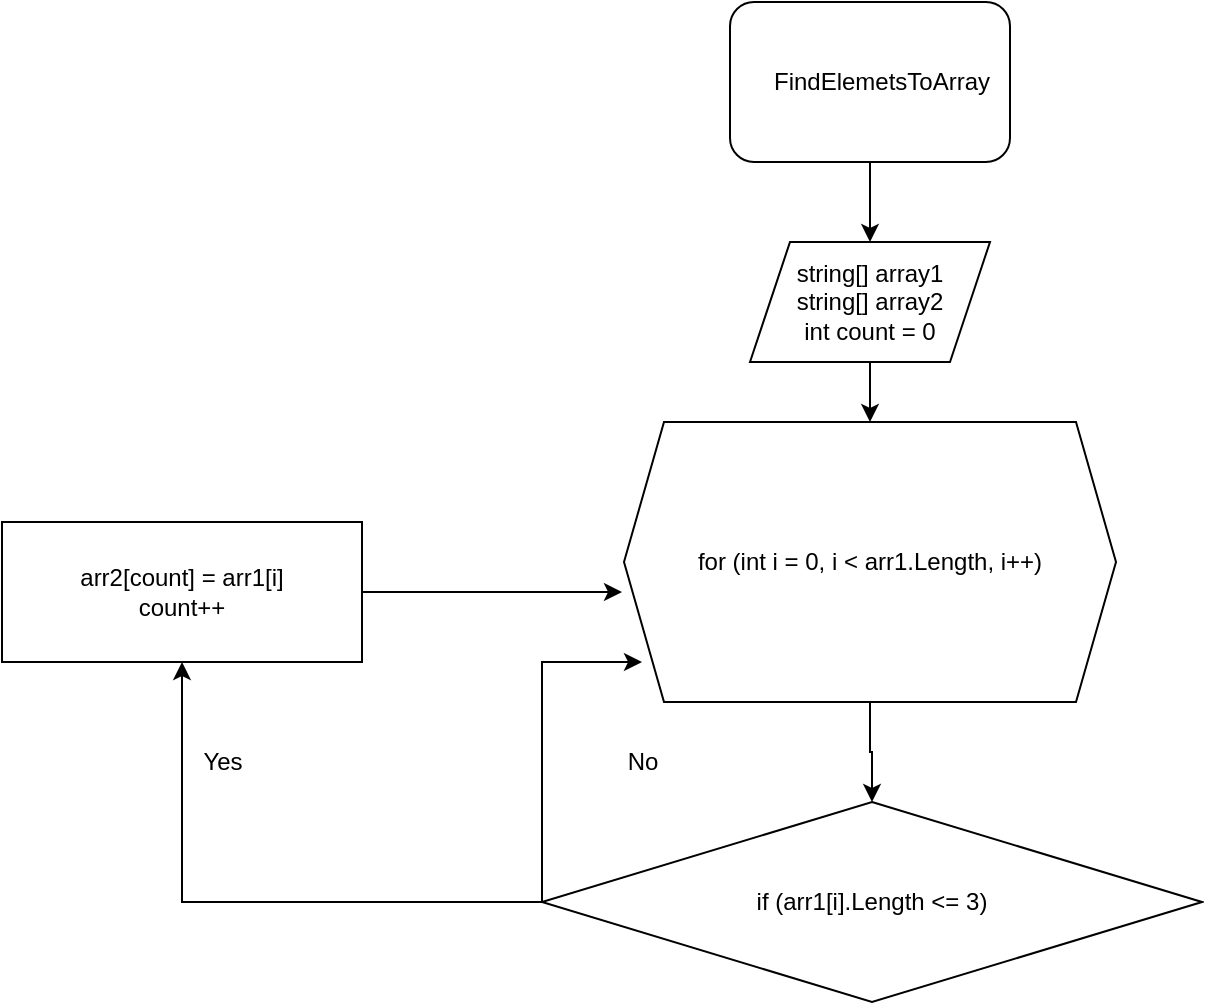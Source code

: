 <mxfile version="20.8.10" type="device"><diagram name="Страница 1" id="2Fsl-q3djyhQoypYu-Lm"><mxGraphModel dx="2245" dy="828" grid="1" gridSize="10" guides="1" tooltips="1" connect="1" arrows="1" fold="1" page="1" pageScale="1" pageWidth="827" pageHeight="1169" math="0" shadow="0"><root><mxCell id="0"/><mxCell id="1" parent="0"/><mxCell id="IhxQEPlddVqFFUjY2hhx-14" style="edgeStyle=orthogonalEdgeStyle;rounded=0;orthogonalLoop=1;jettySize=auto;html=1;exitX=0.5;exitY=1;exitDx=0;exitDy=0;entryX=0.5;entryY=0;entryDx=0;entryDy=0;" edge="1" parent="1" source="IhxQEPlddVqFFUjY2hhx-1" target="IhxQEPlddVqFFUjY2hhx-4"><mxGeometry relative="1" as="geometry"/></mxCell><mxCell id="IhxQEPlddVqFFUjY2hhx-1" value="" style="rounded=1;whiteSpace=wrap;html=1;" vertex="1" parent="1"><mxGeometry x="344" y="50" width="140" height="80" as="geometry"/></mxCell><mxCell id="IhxQEPlddVqFFUjY2hhx-2" value="FindElemetsToArray" style="text;html=1;strokeColor=none;fillColor=none;align=center;verticalAlign=middle;whiteSpace=wrap;rounded=0;" vertex="1" parent="1"><mxGeometry x="390" y="80" width="60" height="20" as="geometry"/></mxCell><mxCell id="IhxQEPlddVqFFUjY2hhx-15" style="edgeStyle=orthogonalEdgeStyle;rounded=0;orthogonalLoop=1;jettySize=auto;html=1;exitX=0.5;exitY=1;exitDx=0;exitDy=0;entryX=0.5;entryY=0;entryDx=0;entryDy=0;" edge="1" parent="1" source="IhxQEPlddVqFFUjY2hhx-4" target="IhxQEPlddVqFFUjY2hhx-5"><mxGeometry relative="1" as="geometry"/></mxCell><mxCell id="IhxQEPlddVqFFUjY2hhx-4" value="string[] array1&lt;br&gt;string[] array2&lt;br&gt;int count = 0" style="shape=parallelogram;perimeter=parallelogramPerimeter;whiteSpace=wrap;html=1;fixedSize=1;" vertex="1" parent="1"><mxGeometry x="354" y="170" width="120" height="60" as="geometry"/></mxCell><mxCell id="IhxQEPlddVqFFUjY2hhx-16" style="edgeStyle=orthogonalEdgeStyle;rounded=0;orthogonalLoop=1;jettySize=auto;html=1;exitX=0.5;exitY=1;exitDx=0;exitDy=0;entryX=0.5;entryY=0;entryDx=0;entryDy=0;" edge="1" parent="1" source="IhxQEPlddVqFFUjY2hhx-5" target="IhxQEPlddVqFFUjY2hhx-6"><mxGeometry relative="1" as="geometry"/></mxCell><mxCell id="IhxQEPlddVqFFUjY2hhx-5" value="for (int i = 0, i &amp;lt; arr1.Length, i++)" style="shape=hexagon;perimeter=hexagonPerimeter2;whiteSpace=wrap;html=1;fixedSize=1;" vertex="1" parent="1"><mxGeometry x="291" y="260" width="246" height="140" as="geometry"/></mxCell><mxCell id="IhxQEPlddVqFFUjY2hhx-10" style="edgeStyle=orthogonalEdgeStyle;rounded=0;orthogonalLoop=1;jettySize=auto;html=1;exitX=0;exitY=0.5;exitDx=0;exitDy=0;entryX=0.5;entryY=1;entryDx=0;entryDy=0;" edge="1" parent="1" source="IhxQEPlddVqFFUjY2hhx-6" target="IhxQEPlddVqFFUjY2hhx-8"><mxGeometry relative="1" as="geometry"/></mxCell><mxCell id="IhxQEPlddVqFFUjY2hhx-6" value="if (arr1[i].Length &amp;lt;= 3)" style="rhombus;whiteSpace=wrap;html=1;" vertex="1" parent="1"><mxGeometry x="250" y="450" width="330" height="100" as="geometry"/></mxCell><mxCell id="IhxQEPlddVqFFUjY2hhx-7" value="" style="endArrow=classic;html=1;rounded=0;exitX=0;exitY=0.5;exitDx=0;exitDy=0;" edge="1" parent="1" source="IhxQEPlddVqFFUjY2hhx-6"><mxGeometry width="50" height="50" relative="1" as="geometry"><mxPoint x="250" y="500" as="sourcePoint"/><mxPoint x="300" y="380" as="targetPoint"/><Array as="points"><mxPoint x="250" y="500"/><mxPoint x="250" y="380"/></Array></mxGeometry></mxCell><mxCell id="IhxQEPlddVqFFUjY2hhx-13" style="edgeStyle=orthogonalEdgeStyle;rounded=0;orthogonalLoop=1;jettySize=auto;html=1;" edge="1" parent="1" source="IhxQEPlddVqFFUjY2hhx-8"><mxGeometry relative="1" as="geometry"><mxPoint x="290" y="345" as="targetPoint"/></mxGeometry></mxCell><mxCell id="IhxQEPlddVqFFUjY2hhx-8" value="arr2[count] = arr1[i]&lt;br&gt;count++" style="rounded=0;whiteSpace=wrap;html=1;" vertex="1" parent="1"><mxGeometry x="-20" y="310" width="180" height="70" as="geometry"/></mxCell><mxCell id="IhxQEPlddVqFFUjY2hhx-11" value="No" style="text;html=1;align=center;verticalAlign=middle;resizable=0;points=[];autosize=1;strokeColor=none;fillColor=none;" vertex="1" parent="1"><mxGeometry x="280" y="415" width="40" height="30" as="geometry"/></mxCell><mxCell id="IhxQEPlddVqFFUjY2hhx-12" value="Yes" style="text;html=1;align=center;verticalAlign=middle;resizable=0;points=[];autosize=1;strokeColor=none;fillColor=none;" vertex="1" parent="1"><mxGeometry x="70" y="415" width="40" height="30" as="geometry"/></mxCell></root></mxGraphModel></diagram></mxfile>